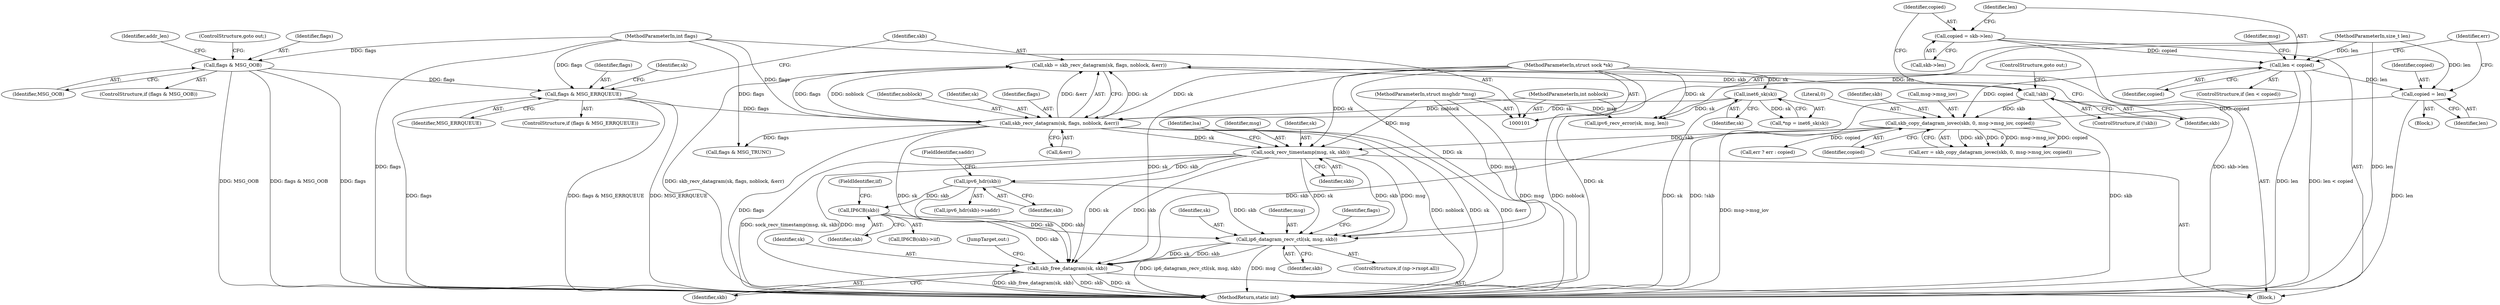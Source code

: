 digraph "0_linux_b860d3cc62877fad02863e2a08efff69a19382d2@API" {
"1000197" [label="(Call,sock_recv_timestamp(msg, sk, skb))"];
"1000104" [label="(MethodParameterIn,struct msghdr *msg)"];
"1000157" [label="(Call,skb_recv_datagram(sk, flags, noblock, &err))"];
"1000113" [label="(Call,inet6_sk(sk))"];
"1000103" [label="(MethodParameterIn,struct sock *sk)"];
"1000147" [label="(Call,flags & MSG_ERRQUEUE)"];
"1000134" [label="(Call,flags & MSG_OOB)"];
"1000107" [label="(MethodParameterIn,int flags)"];
"1000106" [label="(MethodParameterIn,int noblock)"];
"1000187" [label="(Call,skb_copy_datagram_iovec(skb, 0, msg->msg_iov, copied))"];
"1000164" [label="(Call,!skb)"];
"1000155" [label="(Call,skb = skb_recv_datagram(sk, flags, noblock, &err))"];
"1000182" [label="(Call,copied = len)"];
"1000173" [label="(Call,len < copied)"];
"1000105" [label="(MethodParameterIn,size_t len)"];
"1000167" [label="(Call,copied = skb->len)"];
"1000219" [label="(Call,ipv6_hdr(skb))"];
"1000250" [label="(Call,IP6CB(skb))"];
"1000259" [label="(Call,ip6_datagram_recv_ctl(sk, msg, skb))"];
"1000273" [label="(Call,skb_free_datagram(sk, skb))"];
"1000185" [label="(Call,err = skb_copy_datagram_iovec(skb, 0, msg->msg_iov, copied))"];
"1000160" [label="(Identifier,noblock)"];
"1000166" [label="(ControlStructure,goto out;)"];
"1000135" [label="(Identifier,flags)"];
"1000251" [label="(Identifier,skb)"];
"1000157" [label="(Call,skb_recv_datagram(sk, flags, noblock, &err))"];
"1000219" [label="(Call,ipv6_hdr(skb))"];
"1000198" [label="(Identifier,msg)"];
"1000104" [label="(MethodParameterIn,struct msghdr *msg)"];
"1000274" [label="(Identifier,sk)"];
"1000197" [label="(Call,sock_recv_timestamp(msg, sk, skb))"];
"1000103" [label="(MethodParameterIn,struct sock *sk)"];
"1000273" [label="(Call,skb_free_datagram(sk, skb))"];
"1000249" [label="(Call,IP6CB(skb)->iif)"];
"1000158" [label="(Identifier,sk)"];
"1000146" [label="(ControlStructure,if (flags & MSG_ERRQUEUE))"];
"1000111" [label="(Call,*np = inet6_sk(sk))"];
"1000156" [label="(Identifier,skb)"];
"1000163" [label="(ControlStructure,if (!skb))"];
"1000261" [label="(Identifier,msg)"];
"1000187" [label="(Call,skb_copy_datagram_iovec(skb, 0, msg->msg_iov, copied))"];
"1000161" [label="(Call,&err)"];
"1000265" [label="(Identifier,flags)"];
"1000175" [label="(Identifier,copied)"];
"1000250" [label="(Call,IP6CB(skb))"];
"1000155" [label="(Call,skb = skb_recv_datagram(sk, flags, noblock, &err))"];
"1000176" [label="(Block,)"];
"1000199" [label="(Identifier,sk)"];
"1000169" [label="(Call,skb->len)"];
"1000179" [label="(Identifier,msg)"];
"1000189" [label="(Literal,0)"];
"1000148" [label="(Identifier,flags)"];
"1000109" [label="(Block,)"];
"1000107" [label="(MethodParameterIn,int flags)"];
"1000136" [label="(Identifier,MSG_OOB)"];
"1000165" [label="(Identifier,skb)"];
"1000168" [label="(Identifier,copied)"];
"1000275" [label="(Identifier,skb)"];
"1000188" [label="(Identifier,skb)"];
"1000200" [label="(Identifier,skb)"];
"1000264" [label="(Call,flags & MSG_TRUNC)"];
"1000167" [label="(Call,copied = skb->len)"];
"1000134" [label="(Call,flags & MSG_OOB)"];
"1000159" [label="(Identifier,flags)"];
"1000262" [label="(Identifier,skb)"];
"1000174" [label="(Identifier,len)"];
"1000282" [label="(MethodReturn,static int)"];
"1000149" [label="(Identifier,MSG_ERRQUEUE)"];
"1000133" [label="(ControlStructure,if (flags & MSG_OOB))"];
"1000278" [label="(Call,err ? err : copied)"];
"1000164" [label="(Call,!skb)"];
"1000184" [label="(Identifier,len)"];
"1000260" [label="(Identifier,sk)"];
"1000190" [label="(Call,msg->msg_iov)"];
"1000182" [label="(Call,copied = len)"];
"1000113" [label="(Call,inet6_sk(sk))"];
"1000172" [label="(ControlStructure,if (len < copied))"];
"1000173" [label="(Call,len < copied)"];
"1000186" [label="(Identifier,err)"];
"1000114" [label="(Identifier,sk)"];
"1000220" [label="(Identifier,skb)"];
"1000151" [label="(Call,ipv6_recv_error(sk, msg, len))"];
"1000147" [label="(Call,flags & MSG_ERRQUEUE)"];
"1000218" [label="(Call,ipv6_hdr(skb)->saddr)"];
"1000259" [label="(Call,ip6_datagram_recv_ctl(sk, msg, skb))"];
"1000183" [label="(Identifier,copied)"];
"1000193" [label="(Identifier,copied)"];
"1000105" [label="(MethodParameterIn,size_t len)"];
"1000152" [label="(Identifier,sk)"];
"1000139" [label="(Identifier,addr_len)"];
"1000221" [label="(FieldIdentifier,saddr)"];
"1000252" [label="(FieldIdentifier,iif)"];
"1000253" [label="(ControlStructure,if (np->rxopt.all))"];
"1000106" [label="(MethodParameterIn,int noblock)"];
"1000276" [label="(JumpTarget,out:)"];
"1000137" [label="(ControlStructure,goto out;)"];
"1000202" [label="(Identifier,lsa)"];
"1000197" -> "1000109"  [label="AST: "];
"1000197" -> "1000200"  [label="CFG: "];
"1000198" -> "1000197"  [label="AST: "];
"1000199" -> "1000197"  [label="AST: "];
"1000200" -> "1000197"  [label="AST: "];
"1000202" -> "1000197"  [label="CFG: "];
"1000197" -> "1000282"  [label="DDG: sock_recv_timestamp(msg, sk, skb)"];
"1000197" -> "1000282"  [label="DDG: msg"];
"1000104" -> "1000197"  [label="DDG: msg"];
"1000157" -> "1000197"  [label="DDG: sk"];
"1000103" -> "1000197"  [label="DDG: sk"];
"1000187" -> "1000197"  [label="DDG: skb"];
"1000197" -> "1000219"  [label="DDG: skb"];
"1000197" -> "1000259"  [label="DDG: sk"];
"1000197" -> "1000259"  [label="DDG: msg"];
"1000197" -> "1000259"  [label="DDG: skb"];
"1000197" -> "1000273"  [label="DDG: sk"];
"1000197" -> "1000273"  [label="DDG: skb"];
"1000104" -> "1000101"  [label="AST: "];
"1000104" -> "1000282"  [label="DDG: msg"];
"1000104" -> "1000151"  [label="DDG: msg"];
"1000104" -> "1000259"  [label="DDG: msg"];
"1000157" -> "1000155"  [label="AST: "];
"1000157" -> "1000161"  [label="CFG: "];
"1000158" -> "1000157"  [label="AST: "];
"1000159" -> "1000157"  [label="AST: "];
"1000160" -> "1000157"  [label="AST: "];
"1000161" -> "1000157"  [label="AST: "];
"1000155" -> "1000157"  [label="CFG: "];
"1000157" -> "1000282"  [label="DDG: flags"];
"1000157" -> "1000282"  [label="DDG: noblock"];
"1000157" -> "1000282"  [label="DDG: sk"];
"1000157" -> "1000282"  [label="DDG: &err"];
"1000157" -> "1000155"  [label="DDG: sk"];
"1000157" -> "1000155"  [label="DDG: flags"];
"1000157" -> "1000155"  [label="DDG: noblock"];
"1000157" -> "1000155"  [label="DDG: &err"];
"1000113" -> "1000157"  [label="DDG: sk"];
"1000103" -> "1000157"  [label="DDG: sk"];
"1000147" -> "1000157"  [label="DDG: flags"];
"1000107" -> "1000157"  [label="DDG: flags"];
"1000106" -> "1000157"  [label="DDG: noblock"];
"1000157" -> "1000264"  [label="DDG: flags"];
"1000157" -> "1000273"  [label="DDG: sk"];
"1000113" -> "1000111"  [label="AST: "];
"1000113" -> "1000114"  [label="CFG: "];
"1000114" -> "1000113"  [label="AST: "];
"1000111" -> "1000113"  [label="CFG: "];
"1000113" -> "1000282"  [label="DDG: sk"];
"1000113" -> "1000111"  [label="DDG: sk"];
"1000103" -> "1000113"  [label="DDG: sk"];
"1000113" -> "1000151"  [label="DDG: sk"];
"1000103" -> "1000101"  [label="AST: "];
"1000103" -> "1000282"  [label="DDG: sk"];
"1000103" -> "1000151"  [label="DDG: sk"];
"1000103" -> "1000259"  [label="DDG: sk"];
"1000103" -> "1000273"  [label="DDG: sk"];
"1000147" -> "1000146"  [label="AST: "];
"1000147" -> "1000149"  [label="CFG: "];
"1000148" -> "1000147"  [label="AST: "];
"1000149" -> "1000147"  [label="AST: "];
"1000152" -> "1000147"  [label="CFG: "];
"1000156" -> "1000147"  [label="CFG: "];
"1000147" -> "1000282"  [label="DDG: MSG_ERRQUEUE"];
"1000147" -> "1000282"  [label="DDG: flags"];
"1000147" -> "1000282"  [label="DDG: flags & MSG_ERRQUEUE"];
"1000134" -> "1000147"  [label="DDG: flags"];
"1000107" -> "1000147"  [label="DDG: flags"];
"1000134" -> "1000133"  [label="AST: "];
"1000134" -> "1000136"  [label="CFG: "];
"1000135" -> "1000134"  [label="AST: "];
"1000136" -> "1000134"  [label="AST: "];
"1000137" -> "1000134"  [label="CFG: "];
"1000139" -> "1000134"  [label="CFG: "];
"1000134" -> "1000282"  [label="DDG: flags & MSG_OOB"];
"1000134" -> "1000282"  [label="DDG: flags"];
"1000134" -> "1000282"  [label="DDG: MSG_OOB"];
"1000107" -> "1000134"  [label="DDG: flags"];
"1000107" -> "1000101"  [label="AST: "];
"1000107" -> "1000282"  [label="DDG: flags"];
"1000107" -> "1000264"  [label="DDG: flags"];
"1000106" -> "1000101"  [label="AST: "];
"1000106" -> "1000282"  [label="DDG: noblock"];
"1000187" -> "1000185"  [label="AST: "];
"1000187" -> "1000193"  [label="CFG: "];
"1000188" -> "1000187"  [label="AST: "];
"1000189" -> "1000187"  [label="AST: "];
"1000190" -> "1000187"  [label="AST: "];
"1000193" -> "1000187"  [label="AST: "];
"1000185" -> "1000187"  [label="CFG: "];
"1000187" -> "1000282"  [label="DDG: msg->msg_iov"];
"1000187" -> "1000185"  [label="DDG: skb"];
"1000187" -> "1000185"  [label="DDG: 0"];
"1000187" -> "1000185"  [label="DDG: msg->msg_iov"];
"1000187" -> "1000185"  [label="DDG: copied"];
"1000164" -> "1000187"  [label="DDG: skb"];
"1000182" -> "1000187"  [label="DDG: copied"];
"1000173" -> "1000187"  [label="DDG: copied"];
"1000187" -> "1000273"  [label="DDG: skb"];
"1000187" -> "1000278"  [label="DDG: copied"];
"1000164" -> "1000163"  [label="AST: "];
"1000164" -> "1000165"  [label="CFG: "];
"1000165" -> "1000164"  [label="AST: "];
"1000166" -> "1000164"  [label="CFG: "];
"1000168" -> "1000164"  [label="CFG: "];
"1000164" -> "1000282"  [label="DDG: !skb"];
"1000164" -> "1000282"  [label="DDG: skb"];
"1000155" -> "1000164"  [label="DDG: skb"];
"1000155" -> "1000109"  [label="AST: "];
"1000156" -> "1000155"  [label="AST: "];
"1000165" -> "1000155"  [label="CFG: "];
"1000155" -> "1000282"  [label="DDG: skb_recv_datagram(sk, flags, noblock, &err)"];
"1000182" -> "1000176"  [label="AST: "];
"1000182" -> "1000184"  [label="CFG: "];
"1000183" -> "1000182"  [label="AST: "];
"1000184" -> "1000182"  [label="AST: "];
"1000186" -> "1000182"  [label="CFG: "];
"1000182" -> "1000282"  [label="DDG: len"];
"1000173" -> "1000182"  [label="DDG: len"];
"1000105" -> "1000182"  [label="DDG: len"];
"1000173" -> "1000172"  [label="AST: "];
"1000173" -> "1000175"  [label="CFG: "];
"1000174" -> "1000173"  [label="AST: "];
"1000175" -> "1000173"  [label="AST: "];
"1000179" -> "1000173"  [label="CFG: "];
"1000186" -> "1000173"  [label="CFG: "];
"1000173" -> "1000282"  [label="DDG: len < copied"];
"1000173" -> "1000282"  [label="DDG: len"];
"1000105" -> "1000173"  [label="DDG: len"];
"1000167" -> "1000173"  [label="DDG: copied"];
"1000105" -> "1000101"  [label="AST: "];
"1000105" -> "1000282"  [label="DDG: len"];
"1000105" -> "1000151"  [label="DDG: len"];
"1000167" -> "1000109"  [label="AST: "];
"1000167" -> "1000169"  [label="CFG: "];
"1000168" -> "1000167"  [label="AST: "];
"1000169" -> "1000167"  [label="AST: "];
"1000174" -> "1000167"  [label="CFG: "];
"1000167" -> "1000282"  [label="DDG: skb->len"];
"1000219" -> "1000218"  [label="AST: "];
"1000219" -> "1000220"  [label="CFG: "];
"1000220" -> "1000219"  [label="AST: "];
"1000221" -> "1000219"  [label="CFG: "];
"1000219" -> "1000250"  [label="DDG: skb"];
"1000219" -> "1000259"  [label="DDG: skb"];
"1000219" -> "1000273"  [label="DDG: skb"];
"1000250" -> "1000249"  [label="AST: "];
"1000250" -> "1000251"  [label="CFG: "];
"1000251" -> "1000250"  [label="AST: "];
"1000252" -> "1000250"  [label="CFG: "];
"1000250" -> "1000259"  [label="DDG: skb"];
"1000250" -> "1000273"  [label="DDG: skb"];
"1000259" -> "1000253"  [label="AST: "];
"1000259" -> "1000262"  [label="CFG: "];
"1000260" -> "1000259"  [label="AST: "];
"1000261" -> "1000259"  [label="AST: "];
"1000262" -> "1000259"  [label="AST: "];
"1000265" -> "1000259"  [label="CFG: "];
"1000259" -> "1000282"  [label="DDG: ip6_datagram_recv_ctl(sk, msg, skb)"];
"1000259" -> "1000282"  [label="DDG: msg"];
"1000259" -> "1000273"  [label="DDG: sk"];
"1000259" -> "1000273"  [label="DDG: skb"];
"1000273" -> "1000109"  [label="AST: "];
"1000273" -> "1000275"  [label="CFG: "];
"1000274" -> "1000273"  [label="AST: "];
"1000275" -> "1000273"  [label="AST: "];
"1000276" -> "1000273"  [label="CFG: "];
"1000273" -> "1000282"  [label="DDG: skb"];
"1000273" -> "1000282"  [label="DDG: sk"];
"1000273" -> "1000282"  [label="DDG: skb_free_datagram(sk, skb)"];
}
